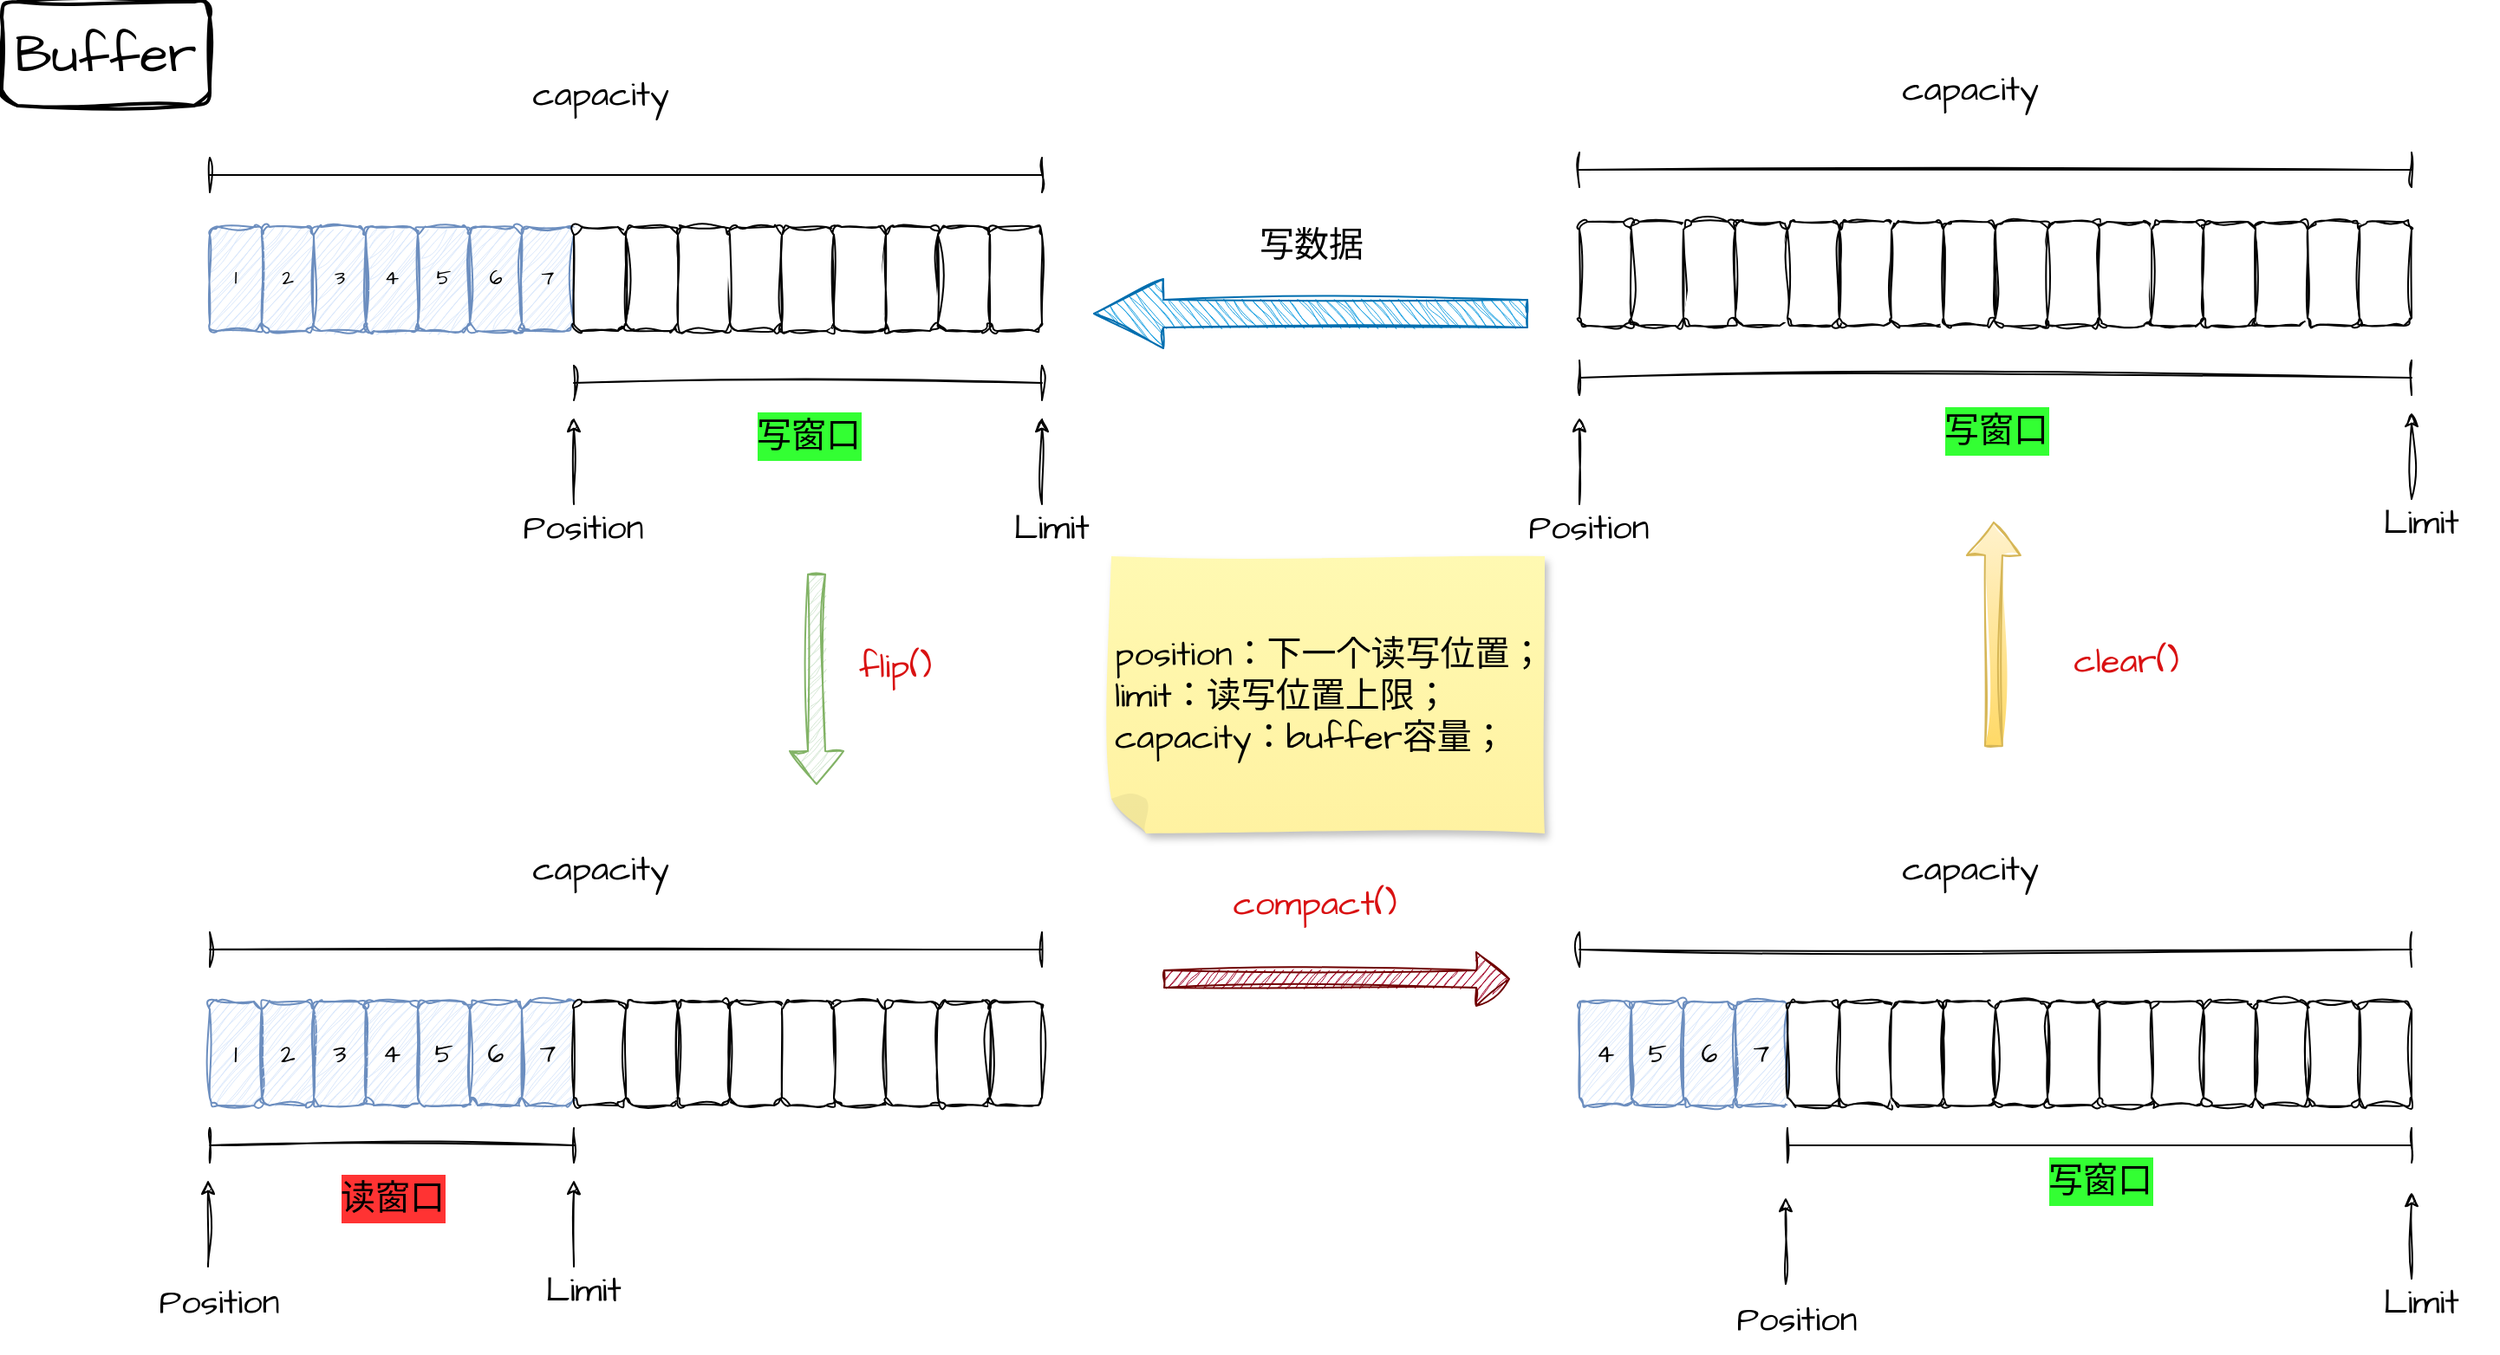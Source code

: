 <mxfile version="27.0.6">
  <diagram name="NIO" id="hX4jP7OQeTvtpRKGKHou">
    <mxGraphModel dx="1096" dy="573" grid="1" gridSize="10" guides="1" tooltips="1" connect="1" arrows="1" fold="1" page="1" pageScale="1" pageWidth="827" pageHeight="1169" math="0" shadow="0">
      <root>
        <mxCell id="0" />
        <mxCell id="1" parent="0" />
        <mxCell id="yHCWqc4DaBY5xj_Iv7wU-91" value="" style="group;fontSize=15;" vertex="1" connectable="0" parent="1">
          <mxGeometry x="90" y="490" width="520" height="290" as="geometry" />
        </mxCell>
        <mxCell id="yHCWqc4DaBY5xj_Iv7wU-63" value="" style="group" vertex="1" connectable="0" parent="yHCWqc4DaBY5xj_Iv7wU-91">
          <mxGeometry x="40" width="480" height="157" as="geometry" />
        </mxCell>
        <mxCell id="yHCWqc4DaBY5xj_Iv7wU-64" value="1" style="rounded=1;whiteSpace=wrap;html=1;sketch=1;hachureGap=4;jiggle=2;curveFitting=1;fontFamily=Architects Daughter;fontSource=https%3A%2F%2Ffonts.googleapis.com%2Fcss%3Ffamily%3DArchitects%2BDaughter;fillColor=#dae8fc;strokeColor=#6c8ebf;fontSize=15;" vertex="1" parent="yHCWqc4DaBY5xj_Iv7wU-63">
          <mxGeometry y="97" width="30" height="60" as="geometry" />
        </mxCell>
        <mxCell id="yHCWqc4DaBY5xj_Iv7wU-65" value="2" style="rounded=1;whiteSpace=wrap;html=1;sketch=1;hachureGap=4;jiggle=2;curveFitting=1;fontFamily=Architects Daughter;fontSource=https%3A%2F%2Ffonts.googleapis.com%2Fcss%3Ffamily%3DArchitects%2BDaughter;fillColor=#dae8fc;strokeColor=#6c8ebf;fontSize=15;" vertex="1" parent="yHCWqc4DaBY5xj_Iv7wU-63">
          <mxGeometry x="30" y="97" width="30" height="60" as="geometry" />
        </mxCell>
        <mxCell id="yHCWqc4DaBY5xj_Iv7wU-66" value="3" style="rounded=1;whiteSpace=wrap;html=1;sketch=1;hachureGap=4;jiggle=2;curveFitting=1;fontFamily=Architects Daughter;fontSource=https%3A%2F%2Ffonts.googleapis.com%2Fcss%3Ffamily%3DArchitects%2BDaughter;fillColor=#dae8fc;strokeColor=#6c8ebf;fontSize=15;" vertex="1" parent="yHCWqc4DaBY5xj_Iv7wU-63">
          <mxGeometry x="60" y="97" width="30" height="60" as="geometry" />
        </mxCell>
        <mxCell id="yHCWqc4DaBY5xj_Iv7wU-67" value="4" style="rounded=1;whiteSpace=wrap;html=1;sketch=1;hachureGap=4;jiggle=2;curveFitting=1;fontFamily=Architects Daughter;fontSource=https%3A%2F%2Ffonts.googleapis.com%2Fcss%3Ffamily%3DArchitects%2BDaughter;fillColor=#dae8fc;strokeColor=#6c8ebf;fontSize=15;" vertex="1" parent="yHCWqc4DaBY5xj_Iv7wU-63">
          <mxGeometry x="90" y="97" width="30" height="60" as="geometry" />
        </mxCell>
        <mxCell id="yHCWqc4DaBY5xj_Iv7wU-68" value="5" style="rounded=1;whiteSpace=wrap;html=1;sketch=1;hachureGap=4;jiggle=2;curveFitting=1;fontFamily=Architects Daughter;fontSource=https%3A%2F%2Ffonts.googleapis.com%2Fcss%3Ffamily%3DArchitects%2BDaughter;fillColor=#dae8fc;strokeColor=#6c8ebf;fontSize=15;" vertex="1" parent="yHCWqc4DaBY5xj_Iv7wU-63">
          <mxGeometry x="120" y="97" width="30" height="60" as="geometry" />
        </mxCell>
        <mxCell id="yHCWqc4DaBY5xj_Iv7wU-69" value="6" style="rounded=1;whiteSpace=wrap;html=1;sketch=1;hachureGap=4;jiggle=2;curveFitting=1;fontFamily=Architects Daughter;fontSource=https%3A%2F%2Ffonts.googleapis.com%2Fcss%3Ffamily%3DArchitects%2BDaughter;fillColor=#dae8fc;strokeColor=#6c8ebf;fontSize=15;" vertex="1" parent="yHCWqc4DaBY5xj_Iv7wU-63">
          <mxGeometry x="150" y="97" width="30" height="60" as="geometry" />
        </mxCell>
        <mxCell id="yHCWqc4DaBY5xj_Iv7wU-70" value="7" style="rounded=1;whiteSpace=wrap;html=1;sketch=1;hachureGap=4;jiggle=2;curveFitting=1;fontFamily=Architects Daughter;fontSource=https%3A%2F%2Ffonts.googleapis.com%2Fcss%3Ffamily%3DArchitects%2BDaughter;fillColor=#dae8fc;strokeColor=#6c8ebf;fontSize=15;" vertex="1" parent="yHCWqc4DaBY5xj_Iv7wU-63">
          <mxGeometry x="180" y="97" width="30" height="60" as="geometry" />
        </mxCell>
        <mxCell id="yHCWqc4DaBY5xj_Iv7wU-71" value="" style="rounded=1;whiteSpace=wrap;html=1;sketch=1;hachureGap=4;jiggle=2;curveFitting=1;fontFamily=Architects Daughter;fontSource=https%3A%2F%2Ffonts.googleapis.com%2Fcss%3Ffamily%3DArchitects%2BDaughter;fontSize=15;" vertex="1" parent="yHCWqc4DaBY5xj_Iv7wU-63">
          <mxGeometry x="210" y="97" width="30" height="60" as="geometry" />
        </mxCell>
        <mxCell id="yHCWqc4DaBY5xj_Iv7wU-72" value="" style="rounded=1;whiteSpace=wrap;html=1;sketch=1;hachureGap=4;jiggle=2;curveFitting=1;fontFamily=Architects Daughter;fontSource=https%3A%2F%2Ffonts.googleapis.com%2Fcss%3Ffamily%3DArchitects%2BDaughter;fontSize=15;" vertex="1" parent="yHCWqc4DaBY5xj_Iv7wU-63">
          <mxGeometry x="240" y="97" width="30" height="60" as="geometry" />
        </mxCell>
        <mxCell id="yHCWqc4DaBY5xj_Iv7wU-73" value="" style="rounded=1;whiteSpace=wrap;html=1;sketch=1;hachureGap=4;jiggle=2;curveFitting=1;fontFamily=Architects Daughter;fontSource=https%3A%2F%2Ffonts.googleapis.com%2Fcss%3Ffamily%3DArchitects%2BDaughter;fontSize=15;" vertex="1" parent="yHCWqc4DaBY5xj_Iv7wU-63">
          <mxGeometry x="270" y="97" width="30" height="60" as="geometry" />
        </mxCell>
        <mxCell id="yHCWqc4DaBY5xj_Iv7wU-74" value="" style="rounded=1;whiteSpace=wrap;html=1;sketch=1;hachureGap=4;jiggle=2;curveFitting=1;fontFamily=Architects Daughter;fontSource=https%3A%2F%2Ffonts.googleapis.com%2Fcss%3Ffamily%3DArchitects%2BDaughter;fontSize=15;" vertex="1" parent="yHCWqc4DaBY5xj_Iv7wU-63">
          <mxGeometry x="300" y="97" width="30" height="60" as="geometry" />
        </mxCell>
        <mxCell id="yHCWqc4DaBY5xj_Iv7wU-75" value="" style="rounded=1;whiteSpace=wrap;html=1;sketch=1;hachureGap=4;jiggle=2;curveFitting=1;fontFamily=Architects Daughter;fontSource=https%3A%2F%2Ffonts.googleapis.com%2Fcss%3Ffamily%3DArchitects%2BDaughter;fontSize=15;" vertex="1" parent="yHCWqc4DaBY5xj_Iv7wU-63">
          <mxGeometry x="330" y="97" width="30" height="60" as="geometry" />
        </mxCell>
        <mxCell id="yHCWqc4DaBY5xj_Iv7wU-76" value="" style="rounded=1;whiteSpace=wrap;html=1;sketch=1;hachureGap=4;jiggle=2;curveFitting=1;fontFamily=Architects Daughter;fontSource=https%3A%2F%2Ffonts.googleapis.com%2Fcss%3Ffamily%3DArchitects%2BDaughter;fontSize=15;" vertex="1" parent="yHCWqc4DaBY5xj_Iv7wU-63">
          <mxGeometry x="360" y="97" width="30" height="60" as="geometry" />
        </mxCell>
        <mxCell id="yHCWqc4DaBY5xj_Iv7wU-77" value="" style="rounded=1;whiteSpace=wrap;html=1;sketch=1;hachureGap=4;jiggle=2;curveFitting=1;fontFamily=Architects Daughter;fontSource=https%3A%2F%2Ffonts.googleapis.com%2Fcss%3Ffamily%3DArchitects%2BDaughter;fontSize=15;" vertex="1" parent="yHCWqc4DaBY5xj_Iv7wU-63">
          <mxGeometry x="390" y="97" width="30" height="60" as="geometry" />
        </mxCell>
        <mxCell id="yHCWqc4DaBY5xj_Iv7wU-78" value="" style="rounded=1;whiteSpace=wrap;html=1;sketch=1;hachureGap=4;jiggle=2;curveFitting=1;fontFamily=Architects Daughter;fontSource=https%3A%2F%2Ffonts.googleapis.com%2Fcss%3Ffamily%3DArchitects%2BDaughter;fontSize=15;" vertex="1" parent="yHCWqc4DaBY5xj_Iv7wU-63">
          <mxGeometry x="420" y="97" width="30" height="60" as="geometry" />
        </mxCell>
        <mxCell id="yHCWqc4DaBY5xj_Iv7wU-79" value="" style="rounded=1;whiteSpace=wrap;html=1;sketch=1;hachureGap=4;jiggle=2;curveFitting=1;fontFamily=Architects Daughter;fontSource=https%3A%2F%2Ffonts.googleapis.com%2Fcss%3Ffamily%3DArchitects%2BDaughter;fontSize=15;" vertex="1" parent="yHCWqc4DaBY5xj_Iv7wU-63">
          <mxGeometry x="450" y="97" width="30" height="60" as="geometry" />
        </mxCell>
        <mxCell id="yHCWqc4DaBY5xj_Iv7wU-80" value="" style="shape=crossbar;whiteSpace=wrap;html=1;rounded=1;sketch=1;hachureGap=4;jiggle=2;curveFitting=1;fontFamily=Architects Daughter;fontSource=https%3A%2F%2Ffonts.googleapis.com%2Fcss%3Ffamily%3DArchitects%2BDaughter;" vertex="1" parent="yHCWqc4DaBY5xj_Iv7wU-63">
          <mxGeometry y="57" width="480" height="20" as="geometry" />
        </mxCell>
        <mxCell id="yHCWqc4DaBY5xj_Iv7wU-81" value="capacity" style="text;html=1;align=center;verticalAlign=middle;resizable=0;points=[];autosize=1;strokeColor=none;fillColor=none;fontFamily=Architects Daughter;fontSource=https%3A%2F%2Ffonts.googleapis.com%2Fcss%3Ffamily%3DArchitects%2BDaughter;fontSize=20;" vertex="1" parent="yHCWqc4DaBY5xj_Iv7wU-63">
          <mxGeometry x="175" width="100" height="40" as="geometry" />
        </mxCell>
        <mxCell id="yHCWqc4DaBY5xj_Iv7wU-82" value="" style="shape=crossbar;whiteSpace=wrap;html=1;rounded=1;sketch=1;hachureGap=4;jiggle=2;curveFitting=1;fontFamily=Architects Daughter;fontSource=https%3A%2F%2Ffonts.googleapis.com%2Fcss%3Ffamily%3DArchitects%2BDaughter;" vertex="1" parent="yHCWqc4DaBY5xj_Iv7wU-91">
          <mxGeometry x="40" y="170" width="210" height="20" as="geometry" />
        </mxCell>
        <mxCell id="yHCWqc4DaBY5xj_Iv7wU-83" value="&lt;span style=&quot;background-color: light-dark(rgb(255, 51, 51), rgb(237, 237, 237));&quot;&gt;读窗口&lt;/span&gt;" style="text;html=1;align=center;verticalAlign=middle;resizable=0;points=[];autosize=1;strokeColor=none;fillColor=none;fontFamily=Architects Daughter;fontSource=https%3A%2F%2Ffonts.googleapis.com%2Fcss%3Ffamily%3DArchitects%2BDaughter;fontSize=20;" vertex="1" parent="yHCWqc4DaBY5xj_Iv7wU-91">
          <mxGeometry x="105" y="190" width="80" height="40" as="geometry" />
        </mxCell>
        <mxCell id="yHCWqc4DaBY5xj_Iv7wU-87" value="" style="group;fontSize=20;" vertex="1" connectable="0" parent="yHCWqc4DaBY5xj_Iv7wU-91">
          <mxGeometry x="210" y="200" width="90" height="83" as="geometry" />
        </mxCell>
        <mxCell id="yHCWqc4DaBY5xj_Iv7wU-90" value="" style="group" vertex="1" connectable="0" parent="yHCWqc4DaBY5xj_Iv7wU-87">
          <mxGeometry x="10" width="70" height="83" as="geometry" />
        </mxCell>
        <mxCell id="yHCWqc4DaBY5xj_Iv7wU-88" value="" style="edgeStyle=none;orthogonalLoop=1;jettySize=auto;html=1;rounded=0;sketch=1;hachureGap=4;jiggle=2;curveFitting=1;fontFamily=Architects Daughter;fontSource=https%3A%2F%2Ffonts.googleapis.com%2Fcss%3Ffamily%3DArchitects%2BDaughter;" edge="1" parent="yHCWqc4DaBY5xj_Iv7wU-90">
          <mxGeometry width="80" relative="1" as="geometry">
            <mxPoint x="30" y="50" as="sourcePoint" />
            <mxPoint x="30" as="targetPoint" />
            <Array as="points" />
          </mxGeometry>
        </mxCell>
        <mxCell id="yHCWqc4DaBY5xj_Iv7wU-89" value="Limit" style="text;html=1;align=center;verticalAlign=middle;resizable=0;points=[];autosize=1;strokeColor=none;fillColor=none;fontFamily=Architects Daughter;fontSource=https%3A%2F%2Ffonts.googleapis.com%2Fcss%3Ffamily%3DArchitects%2BDaughter;fontSize=20;" vertex="1" parent="yHCWqc4DaBY5xj_Iv7wU-90">
          <mxGeometry y="43" width="70" height="40" as="geometry" />
        </mxCell>
        <mxCell id="yHCWqc4DaBY5xj_Iv7wU-85" value="" style="edgeStyle=none;orthogonalLoop=1;jettySize=auto;html=1;rounded=0;sketch=1;hachureGap=4;jiggle=2;curveFitting=1;fontFamily=Architects Daughter;fontSource=https%3A%2F%2Ffonts.googleapis.com%2Fcss%3Ffamily%3DArchitects%2BDaughter;" edge="1" parent="yHCWqc4DaBY5xj_Iv7wU-91">
          <mxGeometry width="80" relative="1" as="geometry">
            <mxPoint x="39" y="250" as="sourcePoint" />
            <mxPoint x="39" y="200" as="targetPoint" />
            <Array as="points" />
          </mxGeometry>
        </mxCell>
        <mxCell id="yHCWqc4DaBY5xj_Iv7wU-86" value="Position" style="text;html=1;align=center;verticalAlign=middle;resizable=0;points=[];autosize=1;strokeColor=none;fillColor=none;fontFamily=Architects Daughter;fontSource=https%3A%2F%2Ffonts.googleapis.com%2Fcss%3Ffamily%3DArchitects%2BDaughter;fontSize=20;" vertex="1" parent="yHCWqc4DaBY5xj_Iv7wU-91">
          <mxGeometry y="250" width="90" height="40" as="geometry" />
        </mxCell>
        <mxCell id="yHCWqc4DaBY5xj_Iv7wU-92" value="" style="group" vertex="1" connectable="0" parent="1">
          <mxGeometry x="130" y="43" width="530" height="290" as="geometry" />
        </mxCell>
        <mxCell id="yHCWqc4DaBY5xj_Iv7wU-19" value="" style="group" vertex="1" connectable="0" parent="yHCWqc4DaBY5xj_Iv7wU-92">
          <mxGeometry width="480" height="157" as="geometry" />
        </mxCell>
        <mxCell id="yHCWqc4DaBY5xj_Iv7wU-1" value="1" style="rounded=1;whiteSpace=wrap;html=1;sketch=1;hachureGap=4;jiggle=2;curveFitting=1;fontFamily=Architects Daughter;fontSource=https%3A%2F%2Ffonts.googleapis.com%2Fcss%3Ffamily%3DArchitects%2BDaughter;fillColor=#dae8fc;strokeColor=#6c8ebf;" vertex="1" parent="yHCWqc4DaBY5xj_Iv7wU-19">
          <mxGeometry y="97" width="30" height="60" as="geometry" />
        </mxCell>
        <mxCell id="yHCWqc4DaBY5xj_Iv7wU-2" value="2" style="rounded=1;whiteSpace=wrap;html=1;sketch=1;hachureGap=4;jiggle=2;curveFitting=1;fontFamily=Architects Daughter;fontSource=https%3A%2F%2Ffonts.googleapis.com%2Fcss%3Ffamily%3DArchitects%2BDaughter;fillColor=#dae8fc;strokeColor=#6c8ebf;" vertex="1" parent="yHCWqc4DaBY5xj_Iv7wU-19">
          <mxGeometry x="30" y="97" width="30" height="60" as="geometry" />
        </mxCell>
        <mxCell id="yHCWqc4DaBY5xj_Iv7wU-3" value="3" style="rounded=1;whiteSpace=wrap;html=1;sketch=1;hachureGap=4;jiggle=2;curveFitting=1;fontFamily=Architects Daughter;fontSource=https%3A%2F%2Ffonts.googleapis.com%2Fcss%3Ffamily%3DArchitects%2BDaughter;fillColor=#dae8fc;strokeColor=#6c8ebf;" vertex="1" parent="yHCWqc4DaBY5xj_Iv7wU-19">
          <mxGeometry x="60" y="97" width="30" height="60" as="geometry" />
        </mxCell>
        <mxCell id="yHCWqc4DaBY5xj_Iv7wU-4" value="4" style="rounded=1;whiteSpace=wrap;html=1;sketch=1;hachureGap=4;jiggle=2;curveFitting=1;fontFamily=Architects Daughter;fontSource=https%3A%2F%2Ffonts.googleapis.com%2Fcss%3Ffamily%3DArchitects%2BDaughter;fillColor=#dae8fc;strokeColor=#6c8ebf;" vertex="1" parent="yHCWqc4DaBY5xj_Iv7wU-19">
          <mxGeometry x="90" y="97" width="30" height="60" as="geometry" />
        </mxCell>
        <mxCell id="yHCWqc4DaBY5xj_Iv7wU-5" value="5" style="rounded=1;whiteSpace=wrap;html=1;sketch=1;hachureGap=4;jiggle=2;curveFitting=1;fontFamily=Architects Daughter;fontSource=https%3A%2F%2Ffonts.googleapis.com%2Fcss%3Ffamily%3DArchitects%2BDaughter;fillColor=#dae8fc;strokeColor=#6c8ebf;" vertex="1" parent="yHCWqc4DaBY5xj_Iv7wU-19">
          <mxGeometry x="120" y="97" width="30" height="60" as="geometry" />
        </mxCell>
        <mxCell id="yHCWqc4DaBY5xj_Iv7wU-6" value="6" style="rounded=1;whiteSpace=wrap;html=1;sketch=1;hachureGap=4;jiggle=2;curveFitting=1;fontFamily=Architects Daughter;fontSource=https%3A%2F%2Ffonts.googleapis.com%2Fcss%3Ffamily%3DArchitects%2BDaughter;fillColor=#dae8fc;strokeColor=#6c8ebf;" vertex="1" parent="yHCWqc4DaBY5xj_Iv7wU-19">
          <mxGeometry x="150" y="97" width="30" height="60" as="geometry" />
        </mxCell>
        <mxCell id="yHCWqc4DaBY5xj_Iv7wU-7" value="7" style="rounded=1;whiteSpace=wrap;html=1;sketch=1;hachureGap=4;jiggle=2;curveFitting=1;fontFamily=Architects Daughter;fontSource=https%3A%2F%2Ffonts.googleapis.com%2Fcss%3Ffamily%3DArchitects%2BDaughter;fillColor=#dae8fc;strokeColor=#6c8ebf;" vertex="1" parent="yHCWqc4DaBY5xj_Iv7wU-19">
          <mxGeometry x="180" y="97" width="30" height="60" as="geometry" />
        </mxCell>
        <mxCell id="yHCWqc4DaBY5xj_Iv7wU-8" value="" style="rounded=1;whiteSpace=wrap;html=1;sketch=1;hachureGap=4;jiggle=2;curveFitting=1;fontFamily=Architects Daughter;fontSource=https%3A%2F%2Ffonts.googleapis.com%2Fcss%3Ffamily%3DArchitects%2BDaughter;" vertex="1" parent="yHCWqc4DaBY5xj_Iv7wU-19">
          <mxGeometry x="210" y="97" width="30" height="60" as="geometry" />
        </mxCell>
        <mxCell id="yHCWqc4DaBY5xj_Iv7wU-9" value="" style="rounded=1;whiteSpace=wrap;html=1;sketch=1;hachureGap=4;jiggle=2;curveFitting=1;fontFamily=Architects Daughter;fontSource=https%3A%2F%2Ffonts.googleapis.com%2Fcss%3Ffamily%3DArchitects%2BDaughter;" vertex="1" parent="yHCWqc4DaBY5xj_Iv7wU-19">
          <mxGeometry x="240" y="97" width="30" height="60" as="geometry" />
        </mxCell>
        <mxCell id="yHCWqc4DaBY5xj_Iv7wU-10" value="" style="rounded=1;whiteSpace=wrap;html=1;sketch=1;hachureGap=4;jiggle=2;curveFitting=1;fontFamily=Architects Daughter;fontSource=https%3A%2F%2Ffonts.googleapis.com%2Fcss%3Ffamily%3DArchitects%2BDaughter;" vertex="1" parent="yHCWqc4DaBY5xj_Iv7wU-19">
          <mxGeometry x="270" y="97" width="30" height="60" as="geometry" />
        </mxCell>
        <mxCell id="yHCWqc4DaBY5xj_Iv7wU-11" value="" style="rounded=1;whiteSpace=wrap;html=1;sketch=1;hachureGap=4;jiggle=2;curveFitting=1;fontFamily=Architects Daughter;fontSource=https%3A%2F%2Ffonts.googleapis.com%2Fcss%3Ffamily%3DArchitects%2BDaughter;" vertex="1" parent="yHCWqc4DaBY5xj_Iv7wU-19">
          <mxGeometry x="300" y="97" width="30" height="60" as="geometry" />
        </mxCell>
        <mxCell id="yHCWqc4DaBY5xj_Iv7wU-12" value="" style="rounded=1;whiteSpace=wrap;html=1;sketch=1;hachureGap=4;jiggle=2;curveFitting=1;fontFamily=Architects Daughter;fontSource=https%3A%2F%2Ffonts.googleapis.com%2Fcss%3Ffamily%3DArchitects%2BDaughter;" vertex="1" parent="yHCWqc4DaBY5xj_Iv7wU-19">
          <mxGeometry x="330" y="97" width="30" height="60" as="geometry" />
        </mxCell>
        <mxCell id="yHCWqc4DaBY5xj_Iv7wU-13" value="" style="rounded=1;whiteSpace=wrap;html=1;sketch=1;hachureGap=4;jiggle=2;curveFitting=1;fontFamily=Architects Daughter;fontSource=https%3A%2F%2Ffonts.googleapis.com%2Fcss%3Ffamily%3DArchitects%2BDaughter;" vertex="1" parent="yHCWqc4DaBY5xj_Iv7wU-19">
          <mxGeometry x="360" y="97" width="30" height="60" as="geometry" />
        </mxCell>
        <mxCell id="yHCWqc4DaBY5xj_Iv7wU-14" value="" style="rounded=1;whiteSpace=wrap;html=1;sketch=1;hachureGap=4;jiggle=2;curveFitting=1;fontFamily=Architects Daughter;fontSource=https%3A%2F%2Ffonts.googleapis.com%2Fcss%3Ffamily%3DArchitects%2BDaughter;" vertex="1" parent="yHCWqc4DaBY5xj_Iv7wU-19">
          <mxGeometry x="390" y="97" width="30" height="60" as="geometry" />
        </mxCell>
        <mxCell id="yHCWqc4DaBY5xj_Iv7wU-15" value="" style="rounded=1;whiteSpace=wrap;html=1;sketch=1;hachureGap=4;jiggle=2;curveFitting=1;fontFamily=Architects Daughter;fontSource=https%3A%2F%2Ffonts.googleapis.com%2Fcss%3Ffamily%3DArchitects%2BDaughter;" vertex="1" parent="yHCWqc4DaBY5xj_Iv7wU-19">
          <mxGeometry x="420" y="97" width="30" height="60" as="geometry" />
        </mxCell>
        <mxCell id="yHCWqc4DaBY5xj_Iv7wU-16" value="" style="rounded=1;whiteSpace=wrap;html=1;sketch=1;hachureGap=4;jiggle=2;curveFitting=1;fontFamily=Architects Daughter;fontSource=https%3A%2F%2Ffonts.googleapis.com%2Fcss%3Ffamily%3DArchitects%2BDaughter;" vertex="1" parent="yHCWqc4DaBY5xj_Iv7wU-19">
          <mxGeometry x="450" y="97" width="30" height="60" as="geometry" />
        </mxCell>
        <mxCell id="yHCWqc4DaBY5xj_Iv7wU-17" value="" style="shape=crossbar;whiteSpace=wrap;html=1;rounded=1;sketch=1;hachureGap=4;jiggle=2;curveFitting=1;fontFamily=Architects Daughter;fontSource=https%3A%2F%2Ffonts.googleapis.com%2Fcss%3Ffamily%3DArchitects%2BDaughter;" vertex="1" parent="yHCWqc4DaBY5xj_Iv7wU-19">
          <mxGeometry y="57" width="480" height="20" as="geometry" />
        </mxCell>
        <mxCell id="yHCWqc4DaBY5xj_Iv7wU-18" value="capacity" style="text;html=1;align=center;verticalAlign=middle;resizable=0;points=[];autosize=1;strokeColor=none;fillColor=none;fontFamily=Architects Daughter;fontSource=https%3A%2F%2Ffonts.googleapis.com%2Fcss%3Ffamily%3DArchitects%2BDaughter;fontSize=20;" vertex="1" parent="yHCWqc4DaBY5xj_Iv7wU-19">
          <mxGeometry x="175" width="100" height="40" as="geometry" />
        </mxCell>
        <mxCell id="yHCWqc4DaBY5xj_Iv7wU-20" value="" style="shape=crossbar;whiteSpace=wrap;html=1;rounded=1;sketch=1;hachureGap=4;jiggle=2;curveFitting=1;fontFamily=Architects Daughter;fontSource=https%3A%2F%2Ffonts.googleapis.com%2Fcss%3Ffamily%3DArchitects%2BDaughter;" vertex="1" parent="yHCWqc4DaBY5xj_Iv7wU-92">
          <mxGeometry x="210" y="177" width="270" height="20" as="geometry" />
        </mxCell>
        <mxCell id="yHCWqc4DaBY5xj_Iv7wU-21" value="&lt;span style=&quot;background-color: rgb(51, 255, 51);&quot;&gt;写窗口&lt;/span&gt;" style="text;html=1;align=center;verticalAlign=middle;resizable=0;points=[];autosize=1;strokeColor=none;fillColor=none;fontFamily=Architects Daughter;fontSource=https%3A%2F%2Ffonts.googleapis.com%2Fcss%3Ffamily%3DArchitects%2BDaughter;fontSize=20;" vertex="1" parent="yHCWqc4DaBY5xj_Iv7wU-92">
          <mxGeometry x="305" y="197" width="80" height="40" as="geometry" />
        </mxCell>
        <mxCell id="yHCWqc4DaBY5xj_Iv7wU-59" value="" style="group" vertex="1" connectable="0" parent="yHCWqc4DaBY5xj_Iv7wU-92">
          <mxGeometry x="170" y="207" width="90" height="83" as="geometry" />
        </mxCell>
        <mxCell id="yHCWqc4DaBY5xj_Iv7wU-57" value="" style="edgeStyle=none;orthogonalLoop=1;jettySize=auto;html=1;rounded=0;sketch=1;hachureGap=4;jiggle=2;curveFitting=1;fontFamily=Architects Daughter;fontSource=https%3A%2F%2Ffonts.googleapis.com%2Fcss%3Ffamily%3DArchitects%2BDaughter;" edge="1" parent="yHCWqc4DaBY5xj_Iv7wU-59">
          <mxGeometry width="80" relative="1" as="geometry">
            <mxPoint x="40" y="50" as="sourcePoint" />
            <mxPoint x="40" as="targetPoint" />
            <Array as="points" />
          </mxGeometry>
        </mxCell>
        <mxCell id="yHCWqc4DaBY5xj_Iv7wU-58" value="Position" style="text;html=1;align=center;verticalAlign=middle;resizable=0;points=[];autosize=1;strokeColor=none;fillColor=none;fontFamily=Architects Daughter;fontSource=https%3A%2F%2Ffonts.googleapis.com%2Fcss%3Ffamily%3DArchitects%2BDaughter;fontSize=20;" vertex="1" parent="yHCWqc4DaBY5xj_Iv7wU-59">
          <mxGeometry y="43" width="90" height="40" as="geometry" />
        </mxCell>
        <mxCell id="yHCWqc4DaBY5xj_Iv7wU-60" value="" style="group;fontSize=20;" vertex="1" connectable="0" parent="yHCWqc4DaBY5xj_Iv7wU-92">
          <mxGeometry x="440" y="207" width="90" height="83" as="geometry" />
        </mxCell>
        <mxCell id="yHCWqc4DaBY5xj_Iv7wU-61" value="" style="edgeStyle=none;orthogonalLoop=1;jettySize=auto;html=1;rounded=0;sketch=1;hachureGap=4;jiggle=2;curveFitting=1;fontFamily=Architects Daughter;fontSource=https%3A%2F%2Ffonts.googleapis.com%2Fcss%3Ffamily%3DArchitects%2BDaughter;" edge="1" parent="yHCWqc4DaBY5xj_Iv7wU-60">
          <mxGeometry width="80" relative="1" as="geometry">
            <mxPoint x="40" y="50" as="sourcePoint" />
            <mxPoint x="40" as="targetPoint" />
            <Array as="points" />
          </mxGeometry>
        </mxCell>
        <mxCell id="yHCWqc4DaBY5xj_Iv7wU-62" value="Limit" style="text;html=1;align=center;verticalAlign=middle;resizable=0;points=[];autosize=1;strokeColor=none;fillColor=none;fontFamily=Architects Daughter;fontSource=https%3A%2F%2Ffonts.googleapis.com%2Fcss%3Ffamily%3DArchitects%2BDaughter;fontSize=20;" vertex="1" parent="yHCWqc4DaBY5xj_Iv7wU-60">
          <mxGeometry x="10" y="43" width="70" height="40" as="geometry" />
        </mxCell>
        <mxCell id="yHCWqc4DaBY5xj_Iv7wU-96" value="" style="shape=flexArrow;endArrow=classic;html=1;rounded=0;sketch=1;hachureGap=4;jiggle=2;curveFitting=1;fontFamily=Architects Daughter;fontSource=https%3A%2F%2Ffonts.googleapis.com%2Fcss%3Ffamily%3DArchitects%2BDaughter;entryX=1;entryY=0.75;entryDx=0;entryDy=0;fillColor=#d5e8d4;strokeColor=#82b366;" edge="1" parent="1">
          <mxGeometry width="50" height="50" relative="1" as="geometry">
            <mxPoint x="480" y="340" as="sourcePoint" />
            <mxPoint x="480" y="462" as="targetPoint" />
          </mxGeometry>
        </mxCell>
        <mxCell id="yHCWqc4DaBY5xj_Iv7wU-97" value="flip()" style="text;html=1;align=center;verticalAlign=middle;resizable=0;points=[];autosize=1;strokeColor=none;fillColor=none;fontFamily=Architects Daughter;fontSource=https%3A%2F%2Ffonts.googleapis.com%2Fcss%3Ffamily%3DArchitects%2BDaughter;fontSize=20;fontColor=light-dark(#d91212, #ededed);" vertex="1" parent="1">
          <mxGeometry x="490" y="373" width="70" height="40" as="geometry" />
        </mxCell>
        <mxCell id="yHCWqc4DaBY5xj_Iv7wU-129" value="" style="shape=flexArrow;endArrow=classic;html=1;rounded=0;sketch=1;hachureGap=4;jiggle=2;curveFitting=1;fontFamily=Architects Daughter;fontSource=https%3A%2F%2Ffonts.googleapis.com%2Fcss%3Ffamily%3DArchitects%2BDaughter;fillColor=#a20025;strokeColor=#6F0000;" edge="1" parent="1">
          <mxGeometry width="50" height="50" relative="1" as="geometry">
            <mxPoint x="680" y="574" as="sourcePoint" />
            <mxPoint x="880" y="574" as="targetPoint" />
          </mxGeometry>
        </mxCell>
        <mxCell id="yHCWqc4DaBY5xj_Iv7wU-130" value="compact()" style="text;html=1;align=center;verticalAlign=middle;resizable=0;points=[];autosize=1;strokeColor=none;fillColor=none;fontFamily=Architects Daughter;fontSource=https%3A%2F%2Ffonts.googleapis.com%2Fcss%3Ffamily%3DArchitects%2BDaughter;fontSize=20;fontColor=light-dark(#d91112, #ededed);" vertex="1" parent="1">
          <mxGeometry x="707" y="510" width="120" height="40" as="geometry" />
        </mxCell>
        <mxCell id="yHCWqc4DaBY5xj_Iv7wU-151" value="" style="shape=crossbar;whiteSpace=wrap;html=1;rounded=1;sketch=1;hachureGap=4;jiggle=2;curveFitting=1;fontFamily=Architects Daughter;fontSource=https%3A%2F%2Ffonts.googleapis.com%2Fcss%3Ffamily%3DArchitects%2BDaughter;" vertex="1" parent="1">
          <mxGeometry x="1040" y="660" width="360" height="20" as="geometry" />
        </mxCell>
        <mxCell id="yHCWqc4DaBY5xj_Iv7wU-152" value="&lt;span style=&quot;background-color: rgb(51, 255, 51);&quot;&gt;写窗口&lt;/span&gt;" style="text;html=1;align=center;verticalAlign=middle;resizable=0;points=[];autosize=1;strokeColor=none;fillColor=none;fontFamily=Architects Daughter;fontSource=https%3A%2F%2Ffonts.googleapis.com%2Fcss%3Ffamily%3DArchitects%2BDaughter;fontSize=20;" vertex="1" parent="1">
          <mxGeometry x="1180" y="670" width="80" height="40" as="geometry" />
        </mxCell>
        <mxCell id="yHCWqc4DaBY5xj_Iv7wU-133" value="4" style="rounded=1;whiteSpace=wrap;html=1;sketch=1;hachureGap=4;jiggle=2;curveFitting=1;fontFamily=Architects Daughter;fontSource=https%3A%2F%2Ffonts.googleapis.com%2Fcss%3Ffamily%3DArchitects%2BDaughter;fillColor=#dae8fc;strokeColor=#6c8ebf;fontSize=15;" vertex="1" parent="1">
          <mxGeometry x="920" y="587" width="30" height="60" as="geometry" />
        </mxCell>
        <mxCell id="yHCWqc4DaBY5xj_Iv7wU-134" value="5" style="rounded=1;whiteSpace=wrap;html=1;sketch=1;hachureGap=4;jiggle=2;curveFitting=1;fontFamily=Architects Daughter;fontSource=https%3A%2F%2Ffonts.googleapis.com%2Fcss%3Ffamily%3DArchitects%2BDaughter;fillColor=#dae8fc;strokeColor=#6c8ebf;fontSize=15;" vertex="1" parent="1">
          <mxGeometry x="950" y="587" width="30" height="60" as="geometry" />
        </mxCell>
        <mxCell id="yHCWqc4DaBY5xj_Iv7wU-135" value="6" style="rounded=1;whiteSpace=wrap;html=1;sketch=1;hachureGap=4;jiggle=2;curveFitting=1;fontFamily=Architects Daughter;fontSource=https%3A%2F%2Ffonts.googleapis.com%2Fcss%3Ffamily%3DArchitects%2BDaughter;fillColor=#dae8fc;strokeColor=#6c8ebf;fontSize=15;" vertex="1" parent="1">
          <mxGeometry x="980" y="587" width="30" height="60" as="geometry" />
        </mxCell>
        <mxCell id="yHCWqc4DaBY5xj_Iv7wU-136" value="7" style="rounded=1;whiteSpace=wrap;html=1;sketch=1;hachureGap=4;jiggle=2;curveFitting=1;fontFamily=Architects Daughter;fontSource=https%3A%2F%2Ffonts.googleapis.com%2Fcss%3Ffamily%3DArchitects%2BDaughter;fillColor=#dae8fc;strokeColor=#6c8ebf;fontSize=15;" vertex="1" parent="1">
          <mxGeometry x="1010" y="587" width="30" height="60" as="geometry" />
        </mxCell>
        <mxCell id="yHCWqc4DaBY5xj_Iv7wU-137" value="" style="rounded=1;whiteSpace=wrap;html=1;sketch=1;hachureGap=4;jiggle=2;curveFitting=1;fontFamily=Architects Daughter;fontSource=https%3A%2F%2Ffonts.googleapis.com%2Fcss%3Ffamily%3DArchitects%2BDaughter;fontSize=15;" vertex="1" parent="1">
          <mxGeometry x="1040" y="587" width="30" height="60" as="geometry" />
        </mxCell>
        <mxCell id="yHCWqc4DaBY5xj_Iv7wU-138" value="" style="rounded=1;whiteSpace=wrap;html=1;sketch=1;hachureGap=4;jiggle=2;curveFitting=1;fontFamily=Architects Daughter;fontSource=https%3A%2F%2Ffonts.googleapis.com%2Fcss%3Ffamily%3DArchitects%2BDaughter;fontSize=15;" vertex="1" parent="1">
          <mxGeometry x="1070" y="587" width="30" height="60" as="geometry" />
        </mxCell>
        <mxCell id="yHCWqc4DaBY5xj_Iv7wU-139" value="" style="rounded=1;whiteSpace=wrap;html=1;sketch=1;hachureGap=4;jiggle=2;curveFitting=1;fontFamily=Architects Daughter;fontSource=https%3A%2F%2Ffonts.googleapis.com%2Fcss%3Ffamily%3DArchitects%2BDaughter;fontSize=15;" vertex="1" parent="1">
          <mxGeometry x="1100" y="587" width="30" height="60" as="geometry" />
        </mxCell>
        <mxCell id="yHCWqc4DaBY5xj_Iv7wU-140" value="" style="rounded=1;whiteSpace=wrap;html=1;sketch=1;hachureGap=4;jiggle=2;curveFitting=1;fontFamily=Architects Daughter;fontSource=https%3A%2F%2Ffonts.googleapis.com%2Fcss%3Ffamily%3DArchitects%2BDaughter;fontSize=15;" vertex="1" parent="1">
          <mxGeometry x="1130" y="587" width="30" height="60" as="geometry" />
        </mxCell>
        <mxCell id="yHCWqc4DaBY5xj_Iv7wU-141" value="" style="rounded=1;whiteSpace=wrap;html=1;sketch=1;hachureGap=4;jiggle=2;curveFitting=1;fontFamily=Architects Daughter;fontSource=https%3A%2F%2Ffonts.googleapis.com%2Fcss%3Ffamily%3DArchitects%2BDaughter;fontSize=15;" vertex="1" parent="1">
          <mxGeometry x="1160" y="587" width="30" height="60" as="geometry" />
        </mxCell>
        <mxCell id="yHCWqc4DaBY5xj_Iv7wU-142" value="" style="rounded=1;whiteSpace=wrap;html=1;sketch=1;hachureGap=4;jiggle=2;curveFitting=1;fontFamily=Architects Daughter;fontSource=https%3A%2F%2Ffonts.googleapis.com%2Fcss%3Ffamily%3DArchitects%2BDaughter;fontSize=15;" vertex="1" parent="1">
          <mxGeometry x="1190" y="587" width="30" height="60" as="geometry" />
        </mxCell>
        <mxCell id="yHCWqc4DaBY5xj_Iv7wU-143" value="" style="rounded=1;whiteSpace=wrap;html=1;sketch=1;hachureGap=4;jiggle=2;curveFitting=1;fontFamily=Architects Daughter;fontSource=https%3A%2F%2Ffonts.googleapis.com%2Fcss%3Ffamily%3DArchitects%2BDaughter;fontSize=15;" vertex="1" parent="1">
          <mxGeometry x="1220" y="587" width="30" height="60" as="geometry" />
        </mxCell>
        <mxCell id="yHCWqc4DaBY5xj_Iv7wU-144" value="" style="rounded=1;whiteSpace=wrap;html=1;sketch=1;hachureGap=4;jiggle=2;curveFitting=1;fontFamily=Architects Daughter;fontSource=https%3A%2F%2Ffonts.googleapis.com%2Fcss%3Ffamily%3DArchitects%2BDaughter;fontSize=15;" vertex="1" parent="1">
          <mxGeometry x="1250" y="587" width="30" height="60" as="geometry" />
        </mxCell>
        <mxCell id="yHCWqc4DaBY5xj_Iv7wU-145" value="" style="rounded=1;whiteSpace=wrap;html=1;sketch=1;hachureGap=4;jiggle=2;curveFitting=1;fontFamily=Architects Daughter;fontSource=https%3A%2F%2Ffonts.googleapis.com%2Fcss%3Ffamily%3DArchitects%2BDaughter;fontSize=15;" vertex="1" parent="1">
          <mxGeometry x="1280" y="587" width="30" height="60" as="geometry" />
        </mxCell>
        <mxCell id="yHCWqc4DaBY5xj_Iv7wU-146" value="" style="rounded=1;whiteSpace=wrap;html=1;sketch=1;hachureGap=4;jiggle=2;curveFitting=1;fontFamily=Architects Daughter;fontSource=https%3A%2F%2Ffonts.googleapis.com%2Fcss%3Ffamily%3DArchitects%2BDaughter;fontSize=15;" vertex="1" parent="1">
          <mxGeometry x="1310" y="587" width="30" height="60" as="geometry" />
        </mxCell>
        <mxCell id="yHCWqc4DaBY5xj_Iv7wU-147" value="" style="rounded=1;whiteSpace=wrap;html=1;sketch=1;hachureGap=4;jiggle=2;curveFitting=1;fontFamily=Architects Daughter;fontSource=https%3A%2F%2Ffonts.googleapis.com%2Fcss%3Ffamily%3DArchitects%2BDaughter;fontSize=15;" vertex="1" parent="1">
          <mxGeometry x="1340" y="587" width="30" height="60" as="geometry" />
        </mxCell>
        <mxCell id="yHCWqc4DaBY5xj_Iv7wU-148" value="" style="rounded=1;whiteSpace=wrap;html=1;sketch=1;hachureGap=4;jiggle=2;curveFitting=1;fontFamily=Architects Daughter;fontSource=https%3A%2F%2Ffonts.googleapis.com%2Fcss%3Ffamily%3DArchitects%2BDaughter;fontSize=15;" vertex="1" parent="1">
          <mxGeometry x="1370" y="587" width="30" height="60" as="geometry" />
        </mxCell>
        <mxCell id="yHCWqc4DaBY5xj_Iv7wU-149" value="" style="shape=crossbar;whiteSpace=wrap;html=1;rounded=1;sketch=1;hachureGap=4;jiggle=2;curveFitting=1;fontFamily=Architects Daughter;fontSource=https%3A%2F%2Ffonts.googleapis.com%2Fcss%3Ffamily%3DArchitects%2BDaughter;" vertex="1" parent="1">
          <mxGeometry x="920" y="547" width="480" height="20" as="geometry" />
        </mxCell>
        <mxCell id="yHCWqc4DaBY5xj_Iv7wU-150" value="capacity" style="text;html=1;align=center;verticalAlign=middle;resizable=0;points=[];autosize=1;strokeColor=none;fillColor=none;fontFamily=Architects Daughter;fontSource=https%3A%2F%2Ffonts.googleapis.com%2Fcss%3Ffamily%3DArchitects%2BDaughter;fontSize=20;" vertex="1" parent="1">
          <mxGeometry x="1095" y="490" width="100" height="40" as="geometry" />
        </mxCell>
        <mxCell id="yHCWqc4DaBY5xj_Iv7wU-154" value="" style="group" vertex="1" connectable="0" parent="1">
          <mxGeometry x="1370" y="697" width="70" height="83" as="geometry" />
        </mxCell>
        <mxCell id="yHCWqc4DaBY5xj_Iv7wU-155" value="" style="edgeStyle=none;orthogonalLoop=1;jettySize=auto;html=1;rounded=0;sketch=1;hachureGap=4;jiggle=2;curveFitting=1;fontFamily=Architects Daughter;fontSource=https%3A%2F%2Ffonts.googleapis.com%2Fcss%3Ffamily%3DArchitects%2BDaughter;" edge="1" parent="yHCWqc4DaBY5xj_Iv7wU-154">
          <mxGeometry width="80" relative="1" as="geometry">
            <mxPoint x="30" y="50" as="sourcePoint" />
            <mxPoint x="30" as="targetPoint" />
            <Array as="points" />
          </mxGeometry>
        </mxCell>
        <mxCell id="yHCWqc4DaBY5xj_Iv7wU-156" value="Limit" style="text;html=1;align=center;verticalAlign=middle;resizable=0;points=[];autosize=1;strokeColor=none;fillColor=none;fontFamily=Architects Daughter;fontSource=https%3A%2F%2Ffonts.googleapis.com%2Fcss%3Ffamily%3DArchitects%2BDaughter;fontSize=20;" vertex="1" parent="yHCWqc4DaBY5xj_Iv7wU-154">
          <mxGeometry y="43" width="70" height="40" as="geometry" />
        </mxCell>
        <mxCell id="yHCWqc4DaBY5xj_Iv7wU-161" value="" style="group" vertex="1" connectable="0" parent="1">
          <mxGeometry x="1000" y="700" width="90" height="90" as="geometry" />
        </mxCell>
        <mxCell id="yHCWqc4DaBY5xj_Iv7wU-157" value="" style="edgeStyle=none;orthogonalLoop=1;jettySize=auto;html=1;rounded=0;sketch=1;hachureGap=4;jiggle=2;curveFitting=1;fontFamily=Architects Daughter;fontSource=https%3A%2F%2Ffonts.googleapis.com%2Fcss%3Ffamily%3DArchitects%2BDaughter;" edge="1" parent="yHCWqc4DaBY5xj_Iv7wU-161">
          <mxGeometry width="80" relative="1" as="geometry">
            <mxPoint x="39" y="50" as="sourcePoint" />
            <mxPoint x="39" as="targetPoint" />
            <Array as="points" />
          </mxGeometry>
        </mxCell>
        <mxCell id="yHCWqc4DaBY5xj_Iv7wU-158" value="Position" style="text;html=1;align=center;verticalAlign=middle;resizable=0;points=[];autosize=1;strokeColor=none;fillColor=none;fontFamily=Architects Daughter;fontSource=https%3A%2F%2Ffonts.googleapis.com%2Fcss%3Ffamily%3DArchitects%2BDaughter;fontSize=20;" vertex="1" parent="yHCWqc4DaBY5xj_Iv7wU-161">
          <mxGeometry y="50" width="90" height="40" as="geometry" />
        </mxCell>
        <mxCell id="yHCWqc4DaBY5xj_Iv7wU-163" value="" style="group" vertex="1" connectable="0" parent="1">
          <mxGeometry x="920" y="40" width="480" height="157" as="geometry" />
        </mxCell>
        <mxCell id="yHCWqc4DaBY5xj_Iv7wU-164" value="" style="rounded=1;whiteSpace=wrap;html=1;sketch=1;hachureGap=4;jiggle=2;curveFitting=1;fontFamily=Architects Daughter;fontSource=https%3A%2F%2Ffonts.googleapis.com%2Fcss%3Ffamily%3DArchitects%2BDaughter;" vertex="1" parent="yHCWqc4DaBY5xj_Iv7wU-163">
          <mxGeometry y="97" width="30" height="60" as="geometry" />
        </mxCell>
        <mxCell id="yHCWqc4DaBY5xj_Iv7wU-165" value="" style="rounded=1;whiteSpace=wrap;html=1;sketch=1;hachureGap=4;jiggle=2;curveFitting=1;fontFamily=Architects Daughter;fontSource=https%3A%2F%2Ffonts.googleapis.com%2Fcss%3Ffamily%3DArchitects%2BDaughter;" vertex="1" parent="yHCWqc4DaBY5xj_Iv7wU-163">
          <mxGeometry x="30" y="97" width="30" height="60" as="geometry" />
        </mxCell>
        <mxCell id="yHCWqc4DaBY5xj_Iv7wU-166" value="" style="rounded=1;whiteSpace=wrap;html=1;sketch=1;hachureGap=4;jiggle=2;curveFitting=1;fontFamily=Architects Daughter;fontSource=https%3A%2F%2Ffonts.googleapis.com%2Fcss%3Ffamily%3DArchitects%2BDaughter;" vertex="1" parent="yHCWqc4DaBY5xj_Iv7wU-163">
          <mxGeometry x="60" y="97" width="30" height="60" as="geometry" />
        </mxCell>
        <mxCell id="yHCWqc4DaBY5xj_Iv7wU-167" value="" style="rounded=1;whiteSpace=wrap;html=1;sketch=1;hachureGap=4;jiggle=2;curveFitting=1;fontFamily=Architects Daughter;fontSource=https%3A%2F%2Ffonts.googleapis.com%2Fcss%3Ffamily%3DArchitects%2BDaughter;" vertex="1" parent="yHCWqc4DaBY5xj_Iv7wU-163">
          <mxGeometry x="90" y="97" width="30" height="60" as="geometry" />
        </mxCell>
        <mxCell id="yHCWqc4DaBY5xj_Iv7wU-168" value="" style="rounded=1;whiteSpace=wrap;html=1;sketch=1;hachureGap=4;jiggle=2;curveFitting=1;fontFamily=Architects Daughter;fontSource=https%3A%2F%2Ffonts.googleapis.com%2Fcss%3Ffamily%3DArchitects%2BDaughter;" vertex="1" parent="yHCWqc4DaBY5xj_Iv7wU-163">
          <mxGeometry x="120" y="97" width="30" height="60" as="geometry" />
        </mxCell>
        <mxCell id="yHCWqc4DaBY5xj_Iv7wU-169" value="" style="rounded=1;whiteSpace=wrap;html=1;sketch=1;hachureGap=4;jiggle=2;curveFitting=1;fontFamily=Architects Daughter;fontSource=https%3A%2F%2Ffonts.googleapis.com%2Fcss%3Ffamily%3DArchitects%2BDaughter;" vertex="1" parent="yHCWqc4DaBY5xj_Iv7wU-163">
          <mxGeometry x="150" y="97" width="30" height="60" as="geometry" />
        </mxCell>
        <mxCell id="yHCWqc4DaBY5xj_Iv7wU-170" value="" style="rounded=1;whiteSpace=wrap;html=1;sketch=1;hachureGap=4;jiggle=2;curveFitting=1;fontFamily=Architects Daughter;fontSource=https%3A%2F%2Ffonts.googleapis.com%2Fcss%3Ffamily%3DArchitects%2BDaughter;" vertex="1" parent="yHCWqc4DaBY5xj_Iv7wU-163">
          <mxGeometry x="180" y="97" width="30" height="60" as="geometry" />
        </mxCell>
        <mxCell id="yHCWqc4DaBY5xj_Iv7wU-171" value="" style="rounded=1;whiteSpace=wrap;html=1;sketch=1;hachureGap=4;jiggle=2;curveFitting=1;fontFamily=Architects Daughter;fontSource=https%3A%2F%2Ffonts.googleapis.com%2Fcss%3Ffamily%3DArchitects%2BDaughter;" vertex="1" parent="yHCWqc4DaBY5xj_Iv7wU-163">
          <mxGeometry x="210" y="97" width="30" height="60" as="geometry" />
        </mxCell>
        <mxCell id="yHCWqc4DaBY5xj_Iv7wU-172" value="" style="rounded=1;whiteSpace=wrap;html=1;sketch=1;hachureGap=4;jiggle=2;curveFitting=1;fontFamily=Architects Daughter;fontSource=https%3A%2F%2Ffonts.googleapis.com%2Fcss%3Ffamily%3DArchitects%2BDaughter;" vertex="1" parent="yHCWqc4DaBY5xj_Iv7wU-163">
          <mxGeometry x="240" y="97" width="30" height="60" as="geometry" />
        </mxCell>
        <mxCell id="yHCWqc4DaBY5xj_Iv7wU-173" value="" style="rounded=1;whiteSpace=wrap;html=1;sketch=1;hachureGap=4;jiggle=2;curveFitting=1;fontFamily=Architects Daughter;fontSource=https%3A%2F%2Ffonts.googleapis.com%2Fcss%3Ffamily%3DArchitects%2BDaughter;" vertex="1" parent="yHCWqc4DaBY5xj_Iv7wU-163">
          <mxGeometry x="270" y="97" width="30" height="60" as="geometry" />
        </mxCell>
        <mxCell id="yHCWqc4DaBY5xj_Iv7wU-174" value="" style="rounded=1;whiteSpace=wrap;html=1;sketch=1;hachureGap=4;jiggle=2;curveFitting=1;fontFamily=Architects Daughter;fontSource=https%3A%2F%2Ffonts.googleapis.com%2Fcss%3Ffamily%3DArchitects%2BDaughter;" vertex="1" parent="yHCWqc4DaBY5xj_Iv7wU-163">
          <mxGeometry x="300" y="97" width="30" height="60" as="geometry" />
        </mxCell>
        <mxCell id="yHCWqc4DaBY5xj_Iv7wU-175" value="" style="rounded=1;whiteSpace=wrap;html=1;sketch=1;hachureGap=4;jiggle=2;curveFitting=1;fontFamily=Architects Daughter;fontSource=https%3A%2F%2Ffonts.googleapis.com%2Fcss%3Ffamily%3DArchitects%2BDaughter;" vertex="1" parent="yHCWqc4DaBY5xj_Iv7wU-163">
          <mxGeometry x="330" y="97" width="30" height="60" as="geometry" />
        </mxCell>
        <mxCell id="yHCWqc4DaBY5xj_Iv7wU-176" value="" style="rounded=1;whiteSpace=wrap;html=1;sketch=1;hachureGap=4;jiggle=2;curveFitting=1;fontFamily=Architects Daughter;fontSource=https%3A%2F%2Ffonts.googleapis.com%2Fcss%3Ffamily%3DArchitects%2BDaughter;" vertex="1" parent="yHCWqc4DaBY5xj_Iv7wU-163">
          <mxGeometry x="360" y="97" width="30" height="60" as="geometry" />
        </mxCell>
        <mxCell id="yHCWqc4DaBY5xj_Iv7wU-177" value="" style="rounded=1;whiteSpace=wrap;html=1;sketch=1;hachureGap=4;jiggle=2;curveFitting=1;fontFamily=Architects Daughter;fontSource=https%3A%2F%2Ffonts.googleapis.com%2Fcss%3Ffamily%3DArchitects%2BDaughter;" vertex="1" parent="yHCWqc4DaBY5xj_Iv7wU-163">
          <mxGeometry x="390" y="97" width="30" height="60" as="geometry" />
        </mxCell>
        <mxCell id="yHCWqc4DaBY5xj_Iv7wU-178" value="" style="rounded=1;whiteSpace=wrap;html=1;sketch=1;hachureGap=4;jiggle=2;curveFitting=1;fontFamily=Architects Daughter;fontSource=https%3A%2F%2Ffonts.googleapis.com%2Fcss%3Ffamily%3DArchitects%2BDaughter;" vertex="1" parent="yHCWqc4DaBY5xj_Iv7wU-163">
          <mxGeometry x="420" y="97" width="30" height="60" as="geometry" />
        </mxCell>
        <mxCell id="yHCWqc4DaBY5xj_Iv7wU-179" value="" style="rounded=1;whiteSpace=wrap;html=1;sketch=1;hachureGap=4;jiggle=2;curveFitting=1;fontFamily=Architects Daughter;fontSource=https%3A%2F%2Ffonts.googleapis.com%2Fcss%3Ffamily%3DArchitects%2BDaughter;" vertex="1" parent="yHCWqc4DaBY5xj_Iv7wU-163">
          <mxGeometry x="450" y="97" width="30" height="60" as="geometry" />
        </mxCell>
        <mxCell id="yHCWqc4DaBY5xj_Iv7wU-180" value="" style="shape=crossbar;whiteSpace=wrap;html=1;rounded=1;sketch=1;hachureGap=4;jiggle=2;curveFitting=1;fontFamily=Architects Daughter;fontSource=https%3A%2F%2Ffonts.googleapis.com%2Fcss%3Ffamily%3DArchitects%2BDaughter;" vertex="1" parent="yHCWqc4DaBY5xj_Iv7wU-163">
          <mxGeometry y="57" width="480" height="20" as="geometry" />
        </mxCell>
        <mxCell id="yHCWqc4DaBY5xj_Iv7wU-181" value="capacity" style="text;html=1;align=center;verticalAlign=middle;resizable=0;points=[];autosize=1;strokeColor=none;fillColor=none;fontFamily=Architects Daughter;fontSource=https%3A%2F%2Ffonts.googleapis.com%2Fcss%3Ffamily%3DArchitects%2BDaughter;fontSize=20;" vertex="1" parent="yHCWqc4DaBY5xj_Iv7wU-163">
          <mxGeometry x="175" width="100" height="40" as="geometry" />
        </mxCell>
        <mxCell id="yHCWqc4DaBY5xj_Iv7wU-182" value="" style="shape=crossbar;whiteSpace=wrap;html=1;rounded=1;sketch=1;hachureGap=4;jiggle=2;curveFitting=1;fontFamily=Architects Daughter;fontSource=https%3A%2F%2Ffonts.googleapis.com%2Fcss%3Ffamily%3DArchitects%2BDaughter;" vertex="1" parent="1">
          <mxGeometry x="920" y="217" width="480" height="20" as="geometry" />
        </mxCell>
        <mxCell id="yHCWqc4DaBY5xj_Iv7wU-183" value="&lt;span style=&quot;background-color: rgb(51, 255, 51);&quot;&gt;写窗口&lt;/span&gt;" style="text;html=1;align=center;verticalAlign=middle;resizable=0;points=[];autosize=1;strokeColor=none;fillColor=none;fontFamily=Architects Daughter;fontSource=https%3A%2F%2Ffonts.googleapis.com%2Fcss%3Ffamily%3DArchitects%2BDaughter;fontSize=20;" vertex="1" parent="1">
          <mxGeometry x="1120" y="237" width="80" height="40" as="geometry" />
        </mxCell>
        <mxCell id="yHCWqc4DaBY5xj_Iv7wU-184" value="" style="group" vertex="1" connectable="0" parent="1">
          <mxGeometry x="880" y="250" width="90" height="83" as="geometry" />
        </mxCell>
        <mxCell id="yHCWqc4DaBY5xj_Iv7wU-185" value="" style="edgeStyle=none;orthogonalLoop=1;jettySize=auto;html=1;rounded=0;sketch=1;hachureGap=4;jiggle=2;curveFitting=1;fontFamily=Architects Daughter;fontSource=https%3A%2F%2Ffonts.googleapis.com%2Fcss%3Ffamily%3DArchitects%2BDaughter;" edge="1" parent="yHCWqc4DaBY5xj_Iv7wU-184">
          <mxGeometry width="80" relative="1" as="geometry">
            <mxPoint x="40" y="50" as="sourcePoint" />
            <mxPoint x="40" as="targetPoint" />
            <Array as="points" />
          </mxGeometry>
        </mxCell>
        <mxCell id="yHCWqc4DaBY5xj_Iv7wU-186" value="Position" style="text;html=1;align=center;verticalAlign=middle;resizable=0;points=[];autosize=1;strokeColor=none;fillColor=none;fontFamily=Architects Daughter;fontSource=https%3A%2F%2Ffonts.googleapis.com%2Fcss%3Ffamily%3DArchitects%2BDaughter;fontSize=20;" vertex="1" parent="yHCWqc4DaBY5xj_Iv7wU-184">
          <mxGeometry y="43" width="90" height="40" as="geometry" />
        </mxCell>
        <mxCell id="yHCWqc4DaBY5xj_Iv7wU-187" value="" style="group;fontSize=20;" vertex="1" connectable="0" parent="1">
          <mxGeometry x="1360" y="247" width="90" height="83" as="geometry" />
        </mxCell>
        <mxCell id="yHCWqc4DaBY5xj_Iv7wU-188" value="" style="edgeStyle=none;orthogonalLoop=1;jettySize=auto;html=1;rounded=0;sketch=1;hachureGap=4;jiggle=2;curveFitting=1;fontFamily=Architects Daughter;fontSource=https%3A%2F%2Ffonts.googleapis.com%2Fcss%3Ffamily%3DArchitects%2BDaughter;" edge="1" parent="yHCWqc4DaBY5xj_Iv7wU-187">
          <mxGeometry width="80" relative="1" as="geometry">
            <mxPoint x="40" y="50" as="sourcePoint" />
            <mxPoint x="40" as="targetPoint" />
            <Array as="points" />
          </mxGeometry>
        </mxCell>
        <mxCell id="yHCWqc4DaBY5xj_Iv7wU-189" value="Limit" style="text;html=1;align=center;verticalAlign=middle;resizable=0;points=[];autosize=1;strokeColor=none;fillColor=none;fontFamily=Architects Daughter;fontSource=https%3A%2F%2Ffonts.googleapis.com%2Fcss%3Ffamily%3DArchitects%2BDaughter;fontSize=20;" vertex="1" parent="yHCWqc4DaBY5xj_Iv7wU-187">
          <mxGeometry x="10" y="43" width="70" height="40" as="geometry" />
        </mxCell>
        <mxCell id="yHCWqc4DaBY5xj_Iv7wU-190" value="" style="shape=flexArrow;endArrow=classic;html=1;rounded=0;sketch=1;hachureGap=4;jiggle=2;curveFitting=1;fontFamily=Architects Daughter;fontSource=https%3A%2F%2Ffonts.googleapis.com%2Fcss%3Ffamily%3DArchitects%2BDaughter;fillColor=#fff2cc;strokeColor=#d6b656;gradientColor=#ffd966;" edge="1" parent="1">
          <mxGeometry width="50" height="50" relative="1" as="geometry">
            <mxPoint x="1158.95" y="440" as="sourcePoint" />
            <mxPoint x="1158.95" y="310" as="targetPoint" />
          </mxGeometry>
        </mxCell>
        <mxCell id="yHCWqc4DaBY5xj_Iv7wU-191" value="clear()" style="text;html=1;align=center;verticalAlign=middle;resizable=0;points=[];autosize=1;strokeColor=none;fillColor=none;fontFamily=Architects Daughter;fontSource=https%3A%2F%2Ffonts.googleapis.com%2Fcss%3Ffamily%3DArchitects%2BDaughter;fontSize=20;fontColor=light-dark(#d91112, #ededed);" vertex="1" parent="1">
          <mxGeometry x="1195" y="370" width="80" height="40" as="geometry" />
        </mxCell>
        <mxCell id="yHCWqc4DaBY5xj_Iv7wU-192" value="position：下一个读写位置；&lt;div&gt;limit：读写位置上限；&lt;/div&gt;&lt;div&gt;capacity：buffer容量；&lt;/div&gt;" style="shape=note;whiteSpace=wrap;html=1;backgroundOutline=1;fontColor=#000000;darkOpacity=0.05;fillColor=#FFF9B2;strokeColor=none;fillStyle=solid;direction=west;gradientDirection=north;gradientColor=#FFF2A1;shadow=1;size=20;pointerEvents=1;sketch=1;hachureGap=4;jiggle=2;curveFitting=1;fontFamily=Architects Daughter;fontSource=https%3A%2F%2Ffonts.googleapis.com%2Fcss%3Ffamily%3DArchitects%2BDaughter;align=left;fontSize=20;" vertex="1" parent="1">
          <mxGeometry x="650" y="330" width="250" height="160" as="geometry" />
        </mxCell>
        <mxCell id="yHCWqc4DaBY5xj_Iv7wU-193" value="Buffer" style="rounded=1;whiteSpace=wrap;html=1;strokeWidth=2;fillWeight=4;hachureGap=8;hachureAngle=45;sketch=1;jiggle=2;curveFitting=1;fontFamily=Architects Daughter;fontSource=https%3A%2F%2Ffonts.googleapis.com%2Fcss%3Ffamily%3DArchitects%2BDaughter;fontSize=30;" vertex="1" parent="1">
          <mxGeometry x="10" y="10" width="120" height="60" as="geometry" />
        </mxCell>
        <mxCell id="yHCWqc4DaBY5xj_Iv7wU-194" value="" style="html=1;shadow=0;dashed=0;align=center;verticalAlign=middle;shape=mxgraph.arrows2.arrow;dy=0.6;dx=40;flipH=1;notch=0;sketch=1;hachureGap=4;jiggle=2;curveFitting=1;fontFamily=Architects Daughter;fontSource=https%3A%2F%2Ffonts.googleapis.com%2Fcss%3Ffamily%3DArchitects%2BDaughter;fillColor=#1ba1e2;fontColor=#ffffff;strokeColor=#006EAF;" vertex="1" parent="1">
          <mxGeometry x="640" y="170" width="250" height="40" as="geometry" />
        </mxCell>
        <mxCell id="yHCWqc4DaBY5xj_Iv7wU-195" value="写数据" style="text;html=1;align=center;verticalAlign=middle;resizable=0;points=[];autosize=1;strokeColor=none;fillColor=none;fontFamily=Architects Daughter;fontSource=https%3A%2F%2Ffonts.googleapis.com%2Fcss%3Ffamily%3DArchitects%2BDaughter;fontSize=20;" vertex="1" parent="1">
          <mxGeometry x="725" y="130" width="80" height="40" as="geometry" />
        </mxCell>
      </root>
    </mxGraphModel>
  </diagram>
</mxfile>
